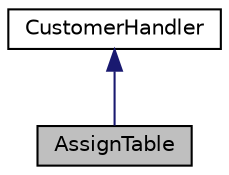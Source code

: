 digraph "AssignTable"
{
 // LATEX_PDF_SIZE
  edge [fontname="Helvetica",fontsize="10",labelfontname="Helvetica",labelfontsize="10"];
  node [fontname="Helvetica",fontsize="10",shape=record];
  Node1 [label="AssignTable",height=0.2,width=0.4,color="black", fillcolor="grey75", style="filled", fontcolor="black",tooltip="The AssignTable class is a subclass of CustomerHandler and is responsible for assigning tables to cus..."];
  Node2 -> Node1 [dir="back",color="midnightblue",fontsize="10",style="solid",fontname="Helvetica"];
  Node2 [label="CustomerHandler",height=0.2,width=0.4,color="black", fillcolor="white", style="filled",URL="$classCustomerHandler.html",tooltip="The base class for handling customer requests."];
}
